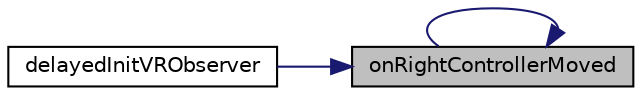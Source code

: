 digraph "onRightControllerMoved"
{
 // LATEX_PDF_SIZE
  bgcolor="transparent";
  edge [fontname="Helvetica",fontsize="10",labelfontname="Helvetica",labelfontsize="10"];
  node [fontname="Helvetica",fontsize="10",shape=record];
  rankdir="RL";
  Node1 [label="onRightControllerMoved",height=0.2,width=0.4,color="black", fillcolor="grey75", style="filled", fontcolor="black",tooltip=" "];
  Node1 -> Node2 [dir="back",color="midnightblue",fontsize="10",style="solid",fontname="Helvetica"];
  Node2 [label="delayedInitVRObserver",height=0.2,width=0.4,color="black",URL="$class_p_r_i_s_m_1_1_straight_needle_insertion_logic.html#af0ccacbefaa58e984038a12bdaca2aae",tooltip=" "];
  Node1 -> Node1 [dir="back",color="midnightblue",fontsize="10",style="solid",fontname="Helvetica"];
}
